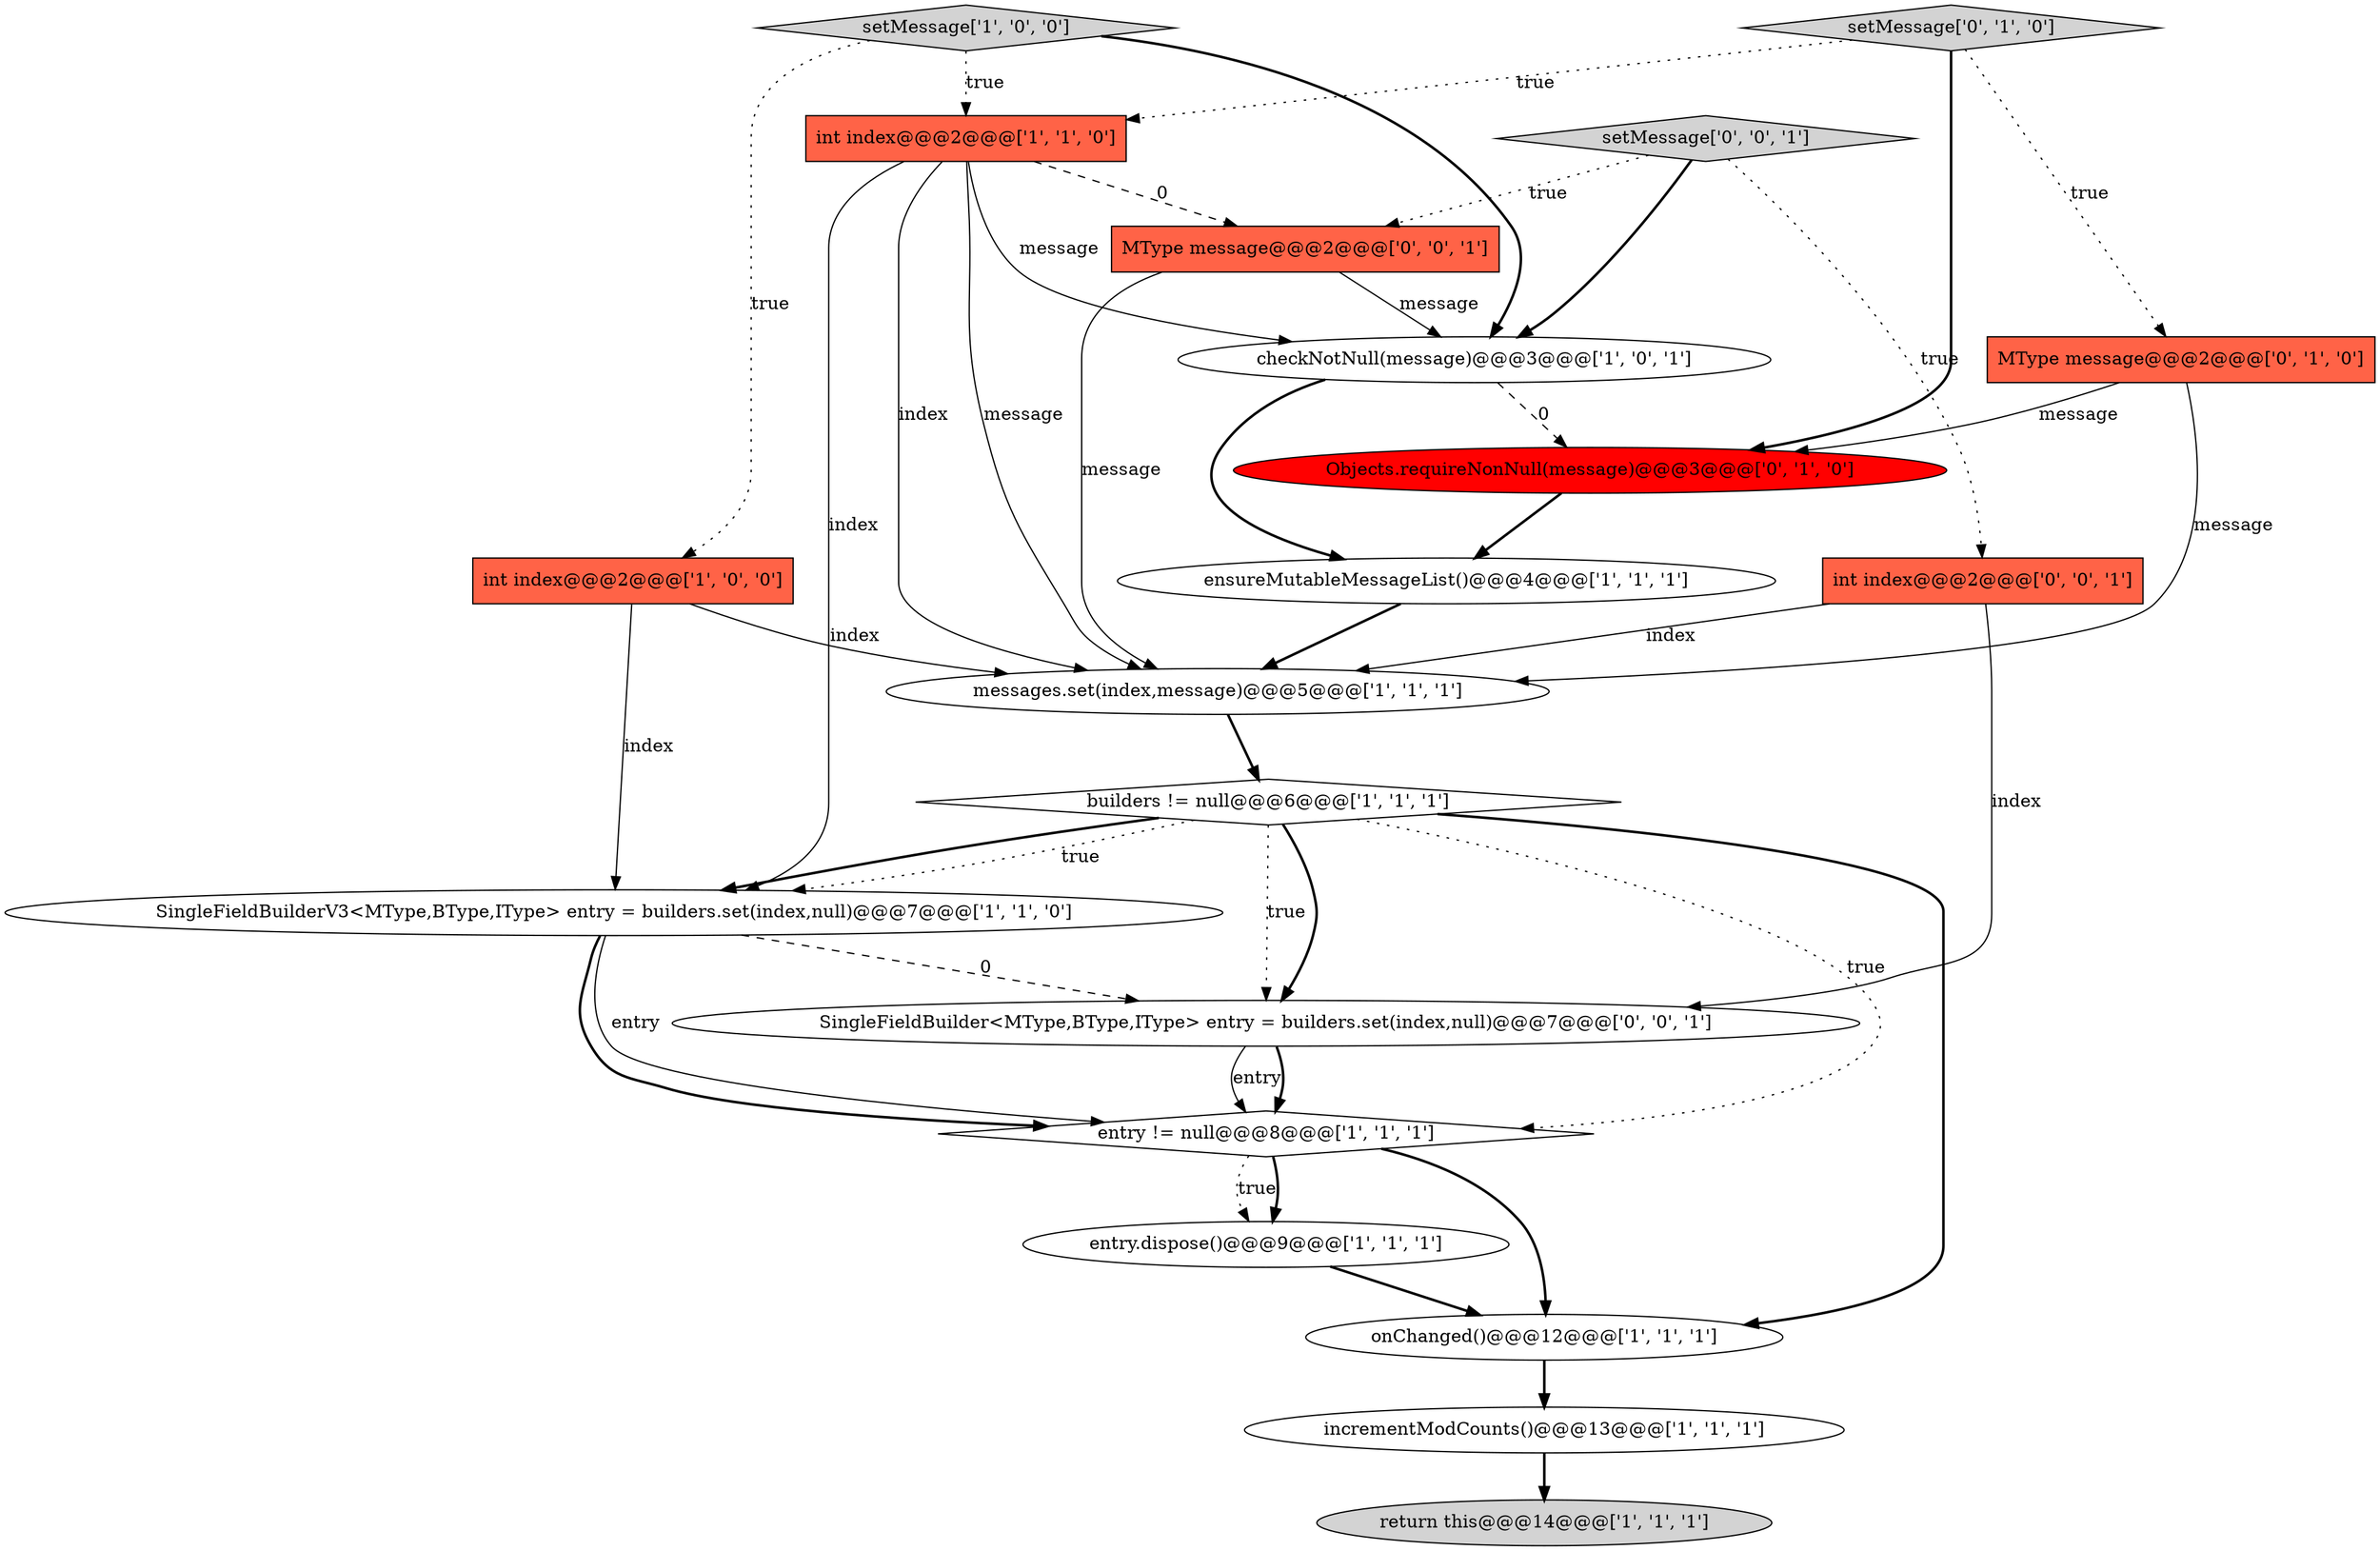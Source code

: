 digraph {
18 [style = filled, label = "MType message@@@2@@@['0', '0', '1']", fillcolor = tomato, shape = box image = "AAA0AAABBB3BBB"];
17 [style = filled, label = "int index@@@2@@@['0', '0', '1']", fillcolor = tomato, shape = box image = "AAA0AAABBB3BBB"];
16 [style = filled, label = "SingleFieldBuilder<MType,BType,IType> entry = builders.set(index,null)@@@7@@@['0', '0', '1']", fillcolor = white, shape = ellipse image = "AAA0AAABBB3BBB"];
1 [style = filled, label = "int index@@@2@@@['1', '0', '0']", fillcolor = tomato, shape = box image = "AAA0AAABBB1BBB"];
10 [style = filled, label = "messages.set(index,message)@@@5@@@['1', '1', '1']", fillcolor = white, shape = ellipse image = "AAA0AAABBB1BBB"];
7 [style = filled, label = "return this@@@14@@@['1', '1', '1']", fillcolor = lightgray, shape = ellipse image = "AAA0AAABBB1BBB"];
13 [style = filled, label = "setMessage['0', '1', '0']", fillcolor = lightgray, shape = diamond image = "AAA0AAABBB2BBB"];
5 [style = filled, label = "incrementModCounts()@@@13@@@['1', '1', '1']", fillcolor = white, shape = ellipse image = "AAA0AAABBB1BBB"];
14 [style = filled, label = "MType message@@@2@@@['0', '1', '0']", fillcolor = tomato, shape = box image = "AAA0AAABBB2BBB"];
0 [style = filled, label = "checkNotNull(message)@@@3@@@['1', '0', '1']", fillcolor = white, shape = ellipse image = "AAA0AAABBB1BBB"];
8 [style = filled, label = "setMessage['1', '0', '0']", fillcolor = lightgray, shape = diamond image = "AAA0AAABBB1BBB"];
3 [style = filled, label = "entry.dispose()@@@9@@@['1', '1', '1']", fillcolor = white, shape = ellipse image = "AAA0AAABBB1BBB"];
9 [style = filled, label = "builders != null@@@6@@@['1', '1', '1']", fillcolor = white, shape = diamond image = "AAA0AAABBB1BBB"];
12 [style = filled, label = "int index@@@2@@@['1', '1', '0']", fillcolor = tomato, shape = box image = "AAA0AAABBB1BBB"];
11 [style = filled, label = "onChanged()@@@12@@@['1', '1', '1']", fillcolor = white, shape = ellipse image = "AAA0AAABBB1BBB"];
15 [style = filled, label = "Objects.requireNonNull(message)@@@3@@@['0', '1', '0']", fillcolor = red, shape = ellipse image = "AAA1AAABBB2BBB"];
19 [style = filled, label = "setMessage['0', '0', '1']", fillcolor = lightgray, shape = diamond image = "AAA0AAABBB3BBB"];
6 [style = filled, label = "SingleFieldBuilderV3<MType,BType,IType> entry = builders.set(index,null)@@@7@@@['1', '1', '0']", fillcolor = white, shape = ellipse image = "AAA0AAABBB1BBB"];
2 [style = filled, label = "entry != null@@@8@@@['1', '1', '1']", fillcolor = white, shape = diamond image = "AAA0AAABBB1BBB"];
4 [style = filled, label = "ensureMutableMessageList()@@@4@@@['1', '1', '1']", fillcolor = white, shape = ellipse image = "AAA0AAABBB1BBB"];
12->10 [style = solid, label="message"];
2->3 [style = dotted, label="true"];
4->10 [style = bold, label=""];
1->6 [style = solid, label="index"];
17->16 [style = solid, label="index"];
9->11 [style = bold, label=""];
13->12 [style = dotted, label="true"];
16->2 [style = solid, label="entry"];
19->17 [style = dotted, label="true"];
2->3 [style = bold, label=""];
19->18 [style = dotted, label="true"];
1->10 [style = solid, label="index"];
14->15 [style = solid, label="message"];
3->11 [style = bold, label=""];
0->15 [style = dashed, label="0"];
6->2 [style = solid, label="entry"];
12->0 [style = solid, label="message"];
14->10 [style = solid, label="message"];
16->2 [style = bold, label=""];
12->6 [style = solid, label="index"];
17->10 [style = solid, label="index"];
9->6 [style = dotted, label="true"];
9->16 [style = bold, label=""];
19->0 [style = bold, label=""];
9->6 [style = bold, label=""];
6->2 [style = bold, label=""];
8->0 [style = bold, label=""];
8->1 [style = dotted, label="true"];
11->5 [style = bold, label=""];
6->16 [style = dashed, label="0"];
8->12 [style = dotted, label="true"];
0->4 [style = bold, label=""];
9->2 [style = dotted, label="true"];
18->0 [style = solid, label="message"];
15->4 [style = bold, label=""];
5->7 [style = bold, label=""];
12->18 [style = dashed, label="0"];
18->10 [style = solid, label="message"];
10->9 [style = bold, label=""];
13->15 [style = bold, label=""];
9->16 [style = dotted, label="true"];
12->10 [style = solid, label="index"];
13->14 [style = dotted, label="true"];
2->11 [style = bold, label=""];
}

